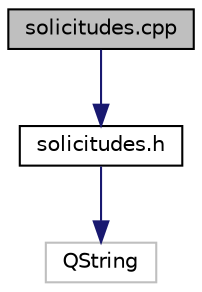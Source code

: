digraph "solicitudes.cpp"
{
 // LATEX_PDF_SIZE
  edge [fontname="Helvetica",fontsize="10",labelfontname="Helvetica",labelfontsize="10"];
  node [fontname="Helvetica",fontsize="10",shape=record];
  Node1 [label="solicitudes.cpp",height=0.2,width=0.4,color="black", fillcolor="grey75", style="filled", fontcolor="black",tooltip="Implementación de la clase Solicitud."];
  Node1 -> Node2 [color="midnightblue",fontsize="10",style="solid",fontname="Helvetica"];
  Node2 [label="solicitudes.h",height=0.2,width=0.4,color="black", fillcolor="white", style="filled",URL="$solicitudes_8h.html",tooltip="Definición de la clase Solicitud."];
  Node2 -> Node3 [color="midnightblue",fontsize="10",style="solid",fontname="Helvetica"];
  Node3 [label="QString",height=0.2,width=0.4,color="grey75", fillcolor="white", style="filled",tooltip=" "];
}
